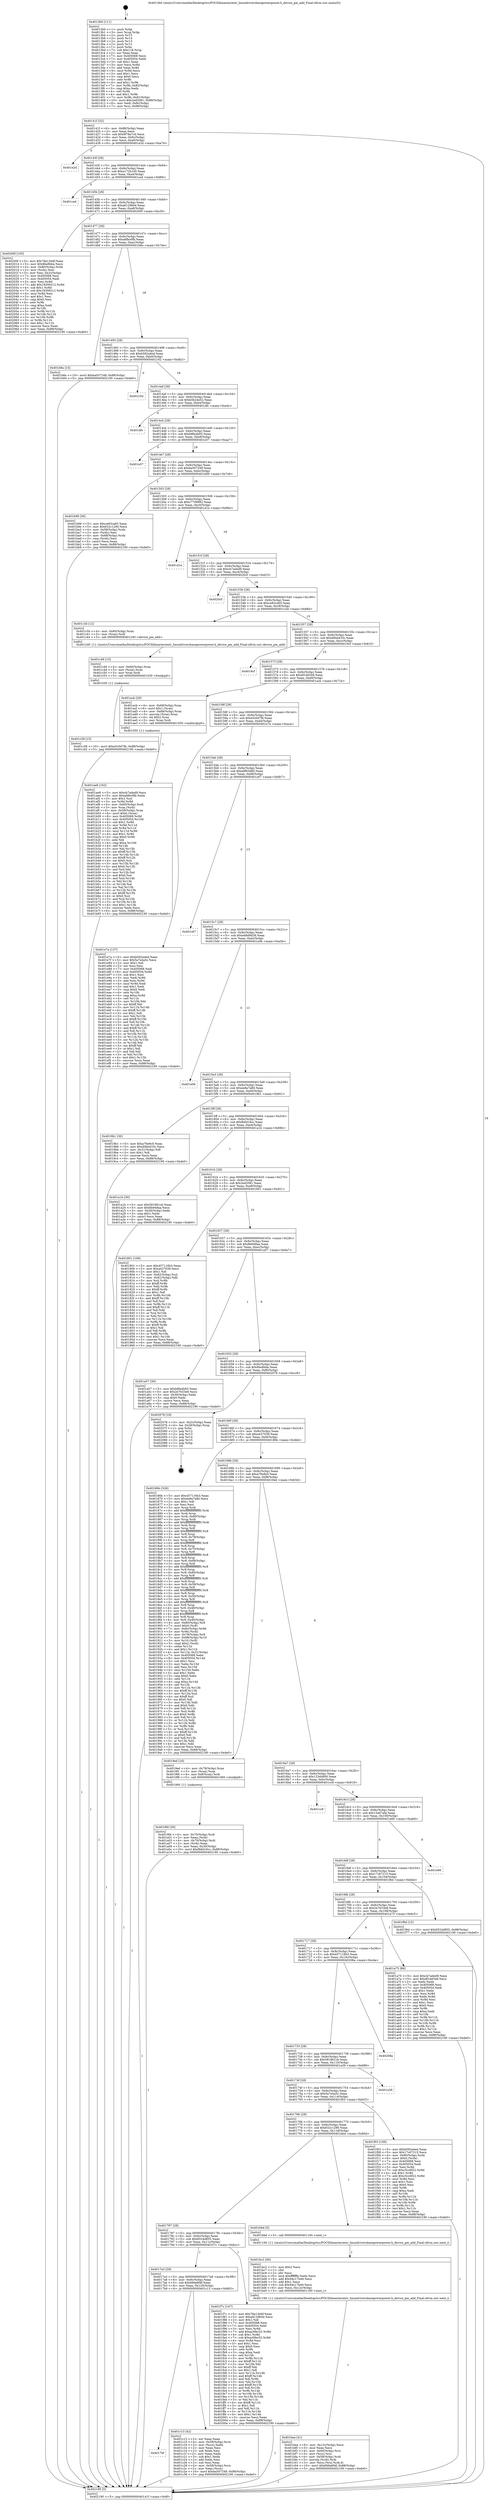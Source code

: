 digraph "0x4013b0" {
  label = "0x4013b0 (/mnt/c/Users/mathe/Desktop/tcc/POCII/binaries/extr_linuxdriversbasepowerpower.h_device_pm_add_Final-ollvm.out::main(0))"
  labelloc = "t"
  node[shape=record]

  Entry [label="",width=0.3,height=0.3,shape=circle,fillcolor=black,style=filled]
  "0x40141f" [label="{
     0x40141f [32]\l
     | [instrs]\l
     &nbsp;&nbsp;0x40141f \<+6\>: mov -0x88(%rbp),%eax\l
     &nbsp;&nbsp;0x401425 \<+2\>: mov %eax,%ecx\l
     &nbsp;&nbsp;0x401427 \<+6\>: sub $0x9f78a7cd,%ecx\l
     &nbsp;&nbsp;0x40142d \<+6\>: mov %eax,-0x9c(%rbp)\l
     &nbsp;&nbsp;0x401433 \<+6\>: mov %ecx,-0xa0(%rbp)\l
     &nbsp;&nbsp;0x401439 \<+6\>: je 0000000000401e2d \<main+0xa7d\>\l
  }"]
  "0x401e2d" [label="{
     0x401e2d\l
  }", style=dashed]
  "0x40143f" [label="{
     0x40143f [28]\l
     | [instrs]\l
     &nbsp;&nbsp;0x40143f \<+5\>: jmp 0000000000401444 \<main+0x94\>\l
     &nbsp;&nbsp;0x401444 \<+6\>: mov -0x9c(%rbp),%eax\l
     &nbsp;&nbsp;0x40144a \<+5\>: sub $0xa172b1d5,%eax\l
     &nbsp;&nbsp;0x40144f \<+6\>: mov %eax,-0xa4(%rbp)\l
     &nbsp;&nbsp;0x401455 \<+6\>: je 0000000000401ca4 \<main+0x8f4\>\l
  }"]
  Exit [label="",width=0.3,height=0.3,shape=circle,fillcolor=black,style=filled,peripheries=2]
  "0x401ca4" [label="{
     0x401ca4\l
  }", style=dashed]
  "0x40145b" [label="{
     0x40145b [28]\l
     | [instrs]\l
     &nbsp;&nbsp;0x40145b \<+5\>: jmp 0000000000401460 \<main+0xb0\>\l
     &nbsp;&nbsp;0x401460 \<+6\>: mov -0x9c(%rbp),%eax\l
     &nbsp;&nbsp;0x401466 \<+5\>: sub $0xa6129b0e,%eax\l
     &nbsp;&nbsp;0x40146b \<+6\>: mov %eax,-0xa8(%rbp)\l
     &nbsp;&nbsp;0x401471 \<+6\>: je 000000000040200f \<main+0xc5f\>\l
  }"]
  "0x401c58" [label="{
     0x401c58 [15]\l
     | [instrs]\l
     &nbsp;&nbsp;0x401c58 \<+10\>: movl $0xe5c0d7fb,-0x88(%rbp)\l
     &nbsp;&nbsp;0x401c62 \<+5\>: jmp 0000000000402190 \<main+0xde0\>\l
  }"]
  "0x40200f" [label="{
     0x40200f [105]\l
     | [instrs]\l
     &nbsp;&nbsp;0x40200f \<+5\>: mov $0x78a13d4f,%eax\l
     &nbsp;&nbsp;0x402014 \<+5\>: mov $0x8be8bbe,%ecx\l
     &nbsp;&nbsp;0x402019 \<+4\>: mov -0x80(%rbp),%rdx\l
     &nbsp;&nbsp;0x40201d \<+2\>: mov (%rdx),%esi\l
     &nbsp;&nbsp;0x40201f \<+3\>: mov %esi,-0x2c(%rbp)\l
     &nbsp;&nbsp;0x402022 \<+7\>: mov 0x405068,%esi\l
     &nbsp;&nbsp;0x402029 \<+7\>: mov 0x405054,%edi\l
     &nbsp;&nbsp;0x402030 \<+3\>: mov %esi,%r8d\l
     &nbsp;&nbsp;0x402033 \<+7\>: add $0x18309212,%r8d\l
     &nbsp;&nbsp;0x40203a \<+4\>: sub $0x1,%r8d\l
     &nbsp;&nbsp;0x40203e \<+7\>: sub $0x18309212,%r8d\l
     &nbsp;&nbsp;0x402045 \<+4\>: imul %r8d,%esi\l
     &nbsp;&nbsp;0x402049 \<+3\>: and $0x1,%esi\l
     &nbsp;&nbsp;0x40204c \<+3\>: cmp $0x0,%esi\l
     &nbsp;&nbsp;0x40204f \<+4\>: sete %r9b\l
     &nbsp;&nbsp;0x402053 \<+3\>: cmp $0xa,%edi\l
     &nbsp;&nbsp;0x402056 \<+4\>: setl %r10b\l
     &nbsp;&nbsp;0x40205a \<+3\>: mov %r9b,%r11b\l
     &nbsp;&nbsp;0x40205d \<+3\>: and %r10b,%r11b\l
     &nbsp;&nbsp;0x402060 \<+3\>: xor %r10b,%r9b\l
     &nbsp;&nbsp;0x402063 \<+3\>: or %r9b,%r11b\l
     &nbsp;&nbsp;0x402066 \<+4\>: test $0x1,%r11b\l
     &nbsp;&nbsp;0x40206a \<+3\>: cmovne %ecx,%eax\l
     &nbsp;&nbsp;0x40206d \<+6\>: mov %eax,-0x88(%rbp)\l
     &nbsp;&nbsp;0x402073 \<+5\>: jmp 0000000000402190 \<main+0xde0\>\l
  }"]
  "0x401477" [label="{
     0x401477 [28]\l
     | [instrs]\l
     &nbsp;&nbsp;0x401477 \<+5\>: jmp 000000000040147c \<main+0xcc\>\l
     &nbsp;&nbsp;0x40147c \<+6\>: mov -0x9c(%rbp),%eax\l
     &nbsp;&nbsp;0x401482 \<+5\>: sub $0xa6fbc0fb,%eax\l
     &nbsp;&nbsp;0x401487 \<+6\>: mov %eax,-0xac(%rbp)\l
     &nbsp;&nbsp;0x40148d \<+6\>: je 0000000000401b8a \<main+0x7da\>\l
  }"]
  "0x401c49" [label="{
     0x401c49 [15]\l
     | [instrs]\l
     &nbsp;&nbsp;0x401c49 \<+4\>: mov -0x60(%rbp),%rax\l
     &nbsp;&nbsp;0x401c4d \<+3\>: mov (%rax),%rax\l
     &nbsp;&nbsp;0x401c50 \<+3\>: mov %rax,%rdi\l
     &nbsp;&nbsp;0x401c53 \<+5\>: call 0000000000401030 \<free@plt\>\l
     | [calls]\l
     &nbsp;&nbsp;0x401030 \{1\} (unknown)\l
  }"]
  "0x401b8a" [label="{
     0x401b8a [15]\l
     | [instrs]\l
     &nbsp;&nbsp;0x401b8a \<+10\>: movl $0xba507249,-0x88(%rbp)\l
     &nbsp;&nbsp;0x401b94 \<+5\>: jmp 0000000000402190 \<main+0xde0\>\l
  }"]
  "0x401493" [label="{
     0x401493 [28]\l
     | [instrs]\l
     &nbsp;&nbsp;0x401493 \<+5\>: jmp 0000000000401498 \<main+0xe8\>\l
     &nbsp;&nbsp;0x401498 \<+6\>: mov -0x9c(%rbp),%eax\l
     &nbsp;&nbsp;0x40149e \<+5\>: sub $0xb592a4ed,%eax\l
     &nbsp;&nbsp;0x4014a3 \<+6\>: mov %eax,-0xb0(%rbp)\l
     &nbsp;&nbsp;0x4014a9 \<+6\>: je 0000000000402162 \<main+0xdb2\>\l
  }"]
  "0x4017bf" [label="{
     0x4017bf\l
  }", style=dashed]
  "0x402162" [label="{
     0x402162\l
  }", style=dashed]
  "0x4014af" [label="{
     0x4014af [28]\l
     | [instrs]\l
     &nbsp;&nbsp;0x4014af \<+5\>: jmp 00000000004014b4 \<main+0x104\>\l
     &nbsp;&nbsp;0x4014b4 \<+6\>: mov -0x9c(%rbp),%eax\l
     &nbsp;&nbsp;0x4014ba \<+5\>: sub $0xb5b24e52,%eax\l
     &nbsp;&nbsp;0x4014bf \<+6\>: mov %eax,-0xb4(%rbp)\l
     &nbsp;&nbsp;0x4014c5 \<+6\>: je 0000000000401dfc \<main+0xa4c\>\l
  }"]
  "0x401c13" [label="{
     0x401c13 [42]\l
     | [instrs]\l
     &nbsp;&nbsp;0x401c13 \<+2\>: xor %eax,%eax\l
     &nbsp;&nbsp;0x401c15 \<+4\>: mov -0x58(%rbp),%rcx\l
     &nbsp;&nbsp;0x401c19 \<+2\>: mov (%rcx),%edx\l
     &nbsp;&nbsp;0x401c1b \<+2\>: mov %eax,%esi\l
     &nbsp;&nbsp;0x401c1d \<+2\>: sub %edx,%esi\l
     &nbsp;&nbsp;0x401c1f \<+2\>: mov %eax,%edx\l
     &nbsp;&nbsp;0x401c21 \<+3\>: sub $0x1,%edx\l
     &nbsp;&nbsp;0x401c24 \<+2\>: add %edx,%esi\l
     &nbsp;&nbsp;0x401c26 \<+2\>: sub %esi,%eax\l
     &nbsp;&nbsp;0x401c28 \<+4\>: mov -0x58(%rbp),%rcx\l
     &nbsp;&nbsp;0x401c2c \<+2\>: mov %eax,(%rcx)\l
     &nbsp;&nbsp;0x401c2e \<+10\>: movl $0xba507249,-0x88(%rbp)\l
     &nbsp;&nbsp;0x401c38 \<+5\>: jmp 0000000000402190 \<main+0xde0\>\l
  }"]
  "0x401dfc" [label="{
     0x401dfc\l
  }", style=dashed]
  "0x4014cb" [label="{
     0x4014cb [28]\l
     | [instrs]\l
     &nbsp;&nbsp;0x4014cb \<+5\>: jmp 00000000004014d0 \<main+0x120\>\l
     &nbsp;&nbsp;0x4014d0 \<+6\>: mov -0x9c(%rbp),%eax\l
     &nbsp;&nbsp;0x4014d6 \<+5\>: sub $0xb8fa4b93,%eax\l
     &nbsp;&nbsp;0x4014db \<+6\>: mov %eax,-0xb8(%rbp)\l
     &nbsp;&nbsp;0x4014e1 \<+6\>: je 0000000000401e57 \<main+0xaa7\>\l
  }"]
  "0x4017a3" [label="{
     0x4017a3 [28]\l
     | [instrs]\l
     &nbsp;&nbsp;0x4017a3 \<+5\>: jmp 00000000004017a8 \<main+0x3f8\>\l
     &nbsp;&nbsp;0x4017a8 \<+6\>: mov -0x9c(%rbp),%eax\l
     &nbsp;&nbsp;0x4017ae \<+5\>: sub $0x666a6f4f,%eax\l
     &nbsp;&nbsp;0x4017b3 \<+6\>: mov %eax,-0x120(%rbp)\l
     &nbsp;&nbsp;0x4017b9 \<+6\>: je 0000000000401c13 \<main+0x863\>\l
  }"]
  "0x401e57" [label="{
     0x401e57\l
  }", style=dashed]
  "0x4014e7" [label="{
     0x4014e7 [28]\l
     | [instrs]\l
     &nbsp;&nbsp;0x4014e7 \<+5\>: jmp 00000000004014ec \<main+0x13c\>\l
     &nbsp;&nbsp;0x4014ec \<+6\>: mov -0x9c(%rbp),%eax\l
     &nbsp;&nbsp;0x4014f2 \<+5\>: sub $0xba507249,%eax\l
     &nbsp;&nbsp;0x4014f7 \<+6\>: mov %eax,-0xbc(%rbp)\l
     &nbsp;&nbsp;0x4014fd \<+6\>: je 0000000000401b99 \<main+0x7e9\>\l
  }"]
  "0x401f7c" [label="{
     0x401f7c [147]\l
     | [instrs]\l
     &nbsp;&nbsp;0x401f7c \<+5\>: mov $0x78a13d4f,%eax\l
     &nbsp;&nbsp;0x401f81 \<+5\>: mov $0xa6129b0e,%ecx\l
     &nbsp;&nbsp;0x401f86 \<+2\>: mov $0x1,%dl\l
     &nbsp;&nbsp;0x401f88 \<+7\>: mov 0x405068,%esi\l
     &nbsp;&nbsp;0x401f8f \<+7\>: mov 0x405054,%edi\l
     &nbsp;&nbsp;0x401f96 \<+3\>: mov %esi,%r8d\l
     &nbsp;&nbsp;0x401f99 \<+7\>: add $0xac0fec52,%r8d\l
     &nbsp;&nbsp;0x401fa0 \<+4\>: sub $0x1,%r8d\l
     &nbsp;&nbsp;0x401fa4 \<+7\>: sub $0xac0fec52,%r8d\l
     &nbsp;&nbsp;0x401fab \<+4\>: imul %r8d,%esi\l
     &nbsp;&nbsp;0x401faf \<+3\>: and $0x1,%esi\l
     &nbsp;&nbsp;0x401fb2 \<+3\>: cmp $0x0,%esi\l
     &nbsp;&nbsp;0x401fb5 \<+4\>: sete %r9b\l
     &nbsp;&nbsp;0x401fb9 \<+3\>: cmp $0xa,%edi\l
     &nbsp;&nbsp;0x401fbc \<+4\>: setl %r10b\l
     &nbsp;&nbsp;0x401fc0 \<+3\>: mov %r9b,%r11b\l
     &nbsp;&nbsp;0x401fc3 \<+4\>: xor $0xff,%r11b\l
     &nbsp;&nbsp;0x401fc7 \<+3\>: mov %r10b,%bl\l
     &nbsp;&nbsp;0x401fca \<+3\>: xor $0xff,%bl\l
     &nbsp;&nbsp;0x401fcd \<+3\>: xor $0x1,%dl\l
     &nbsp;&nbsp;0x401fd0 \<+3\>: mov %r11b,%r14b\l
     &nbsp;&nbsp;0x401fd3 \<+4\>: and $0xff,%r14b\l
     &nbsp;&nbsp;0x401fd7 \<+3\>: and %dl,%r9b\l
     &nbsp;&nbsp;0x401fda \<+3\>: mov %bl,%r15b\l
     &nbsp;&nbsp;0x401fdd \<+4\>: and $0xff,%r15b\l
     &nbsp;&nbsp;0x401fe1 \<+3\>: and %dl,%r10b\l
     &nbsp;&nbsp;0x401fe4 \<+3\>: or %r9b,%r14b\l
     &nbsp;&nbsp;0x401fe7 \<+3\>: or %r10b,%r15b\l
     &nbsp;&nbsp;0x401fea \<+3\>: xor %r15b,%r14b\l
     &nbsp;&nbsp;0x401fed \<+3\>: or %bl,%r11b\l
     &nbsp;&nbsp;0x401ff0 \<+4\>: xor $0xff,%r11b\l
     &nbsp;&nbsp;0x401ff4 \<+3\>: or $0x1,%dl\l
     &nbsp;&nbsp;0x401ff7 \<+3\>: and %dl,%r11b\l
     &nbsp;&nbsp;0x401ffa \<+3\>: or %r11b,%r14b\l
     &nbsp;&nbsp;0x401ffd \<+4\>: test $0x1,%r14b\l
     &nbsp;&nbsp;0x402001 \<+3\>: cmovne %ecx,%eax\l
     &nbsp;&nbsp;0x402004 \<+6\>: mov %eax,-0x88(%rbp)\l
     &nbsp;&nbsp;0x40200a \<+5\>: jmp 0000000000402190 \<main+0xde0\>\l
  }"]
  "0x401b99" [label="{
     0x401b99 [36]\l
     | [instrs]\l
     &nbsp;&nbsp;0x401b99 \<+5\>: mov $0xce83ca65,%eax\l
     &nbsp;&nbsp;0x401b9e \<+5\>: mov $0x632c1290,%ecx\l
     &nbsp;&nbsp;0x401ba3 \<+4\>: mov -0x58(%rbp),%rdx\l
     &nbsp;&nbsp;0x401ba7 \<+2\>: mov (%rdx),%esi\l
     &nbsp;&nbsp;0x401ba9 \<+4\>: mov -0x68(%rbp),%rdx\l
     &nbsp;&nbsp;0x401bad \<+2\>: cmp (%rdx),%esi\l
     &nbsp;&nbsp;0x401baf \<+3\>: cmovl %ecx,%eax\l
     &nbsp;&nbsp;0x401bb2 \<+6\>: mov %eax,-0x88(%rbp)\l
     &nbsp;&nbsp;0x401bb8 \<+5\>: jmp 0000000000402190 \<main+0xde0\>\l
  }"]
  "0x401503" [label="{
     0x401503 [28]\l
     | [instrs]\l
     &nbsp;&nbsp;0x401503 \<+5\>: jmp 0000000000401508 \<main+0x158\>\l
     &nbsp;&nbsp;0x401508 \<+6\>: mov -0x9c(%rbp),%eax\l
     &nbsp;&nbsp;0x40150e \<+5\>: sub $0xc7709992,%eax\l
     &nbsp;&nbsp;0x401513 \<+6\>: mov %eax,-0xc0(%rbp)\l
     &nbsp;&nbsp;0x401519 \<+6\>: je 0000000000401d1e \<main+0x96e\>\l
  }"]
  "0x401bea" [label="{
     0x401bea [41]\l
     | [instrs]\l
     &nbsp;&nbsp;0x401bea \<+6\>: mov -0x12c(%rbp),%ecx\l
     &nbsp;&nbsp;0x401bf0 \<+3\>: imul %eax,%ecx\l
     &nbsp;&nbsp;0x401bf3 \<+4\>: mov -0x60(%rbp),%rsi\l
     &nbsp;&nbsp;0x401bf7 \<+3\>: mov (%rsi),%rsi\l
     &nbsp;&nbsp;0x401bfa \<+4\>: mov -0x58(%rbp),%rdi\l
     &nbsp;&nbsp;0x401bfe \<+3\>: movslq (%rdi),%rdi\l
     &nbsp;&nbsp;0x401c01 \<+3\>: mov %ecx,(%rsi,%rdi,4)\l
     &nbsp;&nbsp;0x401c04 \<+10\>: movl $0x666a6f4f,-0x88(%rbp)\l
     &nbsp;&nbsp;0x401c0e \<+5\>: jmp 0000000000402190 \<main+0xde0\>\l
  }"]
  "0x401d1e" [label="{
     0x401d1e\l
  }", style=dashed]
  "0x40151f" [label="{
     0x40151f [28]\l
     | [instrs]\l
     &nbsp;&nbsp;0x40151f \<+5\>: jmp 0000000000401524 \<main+0x174\>\l
     &nbsp;&nbsp;0x401524 \<+6\>: mov -0x9c(%rbp),%eax\l
     &nbsp;&nbsp;0x40152a \<+5\>: sub $0xcb7aded9,%eax\l
     &nbsp;&nbsp;0x40152f \<+6\>: mov %eax,-0xc4(%rbp)\l
     &nbsp;&nbsp;0x401535 \<+6\>: je 00000000004020cf \<main+0xd1f\>\l
  }"]
  "0x401bc2" [label="{
     0x401bc2 [40]\l
     | [instrs]\l
     &nbsp;&nbsp;0x401bc2 \<+5\>: mov $0x2,%ecx\l
     &nbsp;&nbsp;0x401bc7 \<+1\>: cltd\l
     &nbsp;&nbsp;0x401bc8 \<+2\>: idiv %ecx\l
     &nbsp;&nbsp;0x401bca \<+6\>: imul $0xfffffffe,%edx,%ecx\l
     &nbsp;&nbsp;0x401bd0 \<+6\>: add $0x94c17b49,%ecx\l
     &nbsp;&nbsp;0x401bd6 \<+3\>: add $0x1,%ecx\l
     &nbsp;&nbsp;0x401bd9 \<+6\>: sub $0x94c17b49,%ecx\l
     &nbsp;&nbsp;0x401bdf \<+6\>: mov %ecx,-0x12c(%rbp)\l
     &nbsp;&nbsp;0x401be5 \<+5\>: call 0000000000401160 \<next_i\>\l
     | [calls]\l
     &nbsp;&nbsp;0x401160 \{1\} (/mnt/c/Users/mathe/Desktop/tcc/POCII/binaries/extr_linuxdriversbasepowerpower.h_device_pm_add_Final-ollvm.out::next_i)\l
  }"]
  "0x4020cf" [label="{
     0x4020cf\l
  }", style=dashed]
  "0x40153b" [label="{
     0x40153b [28]\l
     | [instrs]\l
     &nbsp;&nbsp;0x40153b \<+5\>: jmp 0000000000401540 \<main+0x190\>\l
     &nbsp;&nbsp;0x401540 \<+6\>: mov -0x9c(%rbp),%eax\l
     &nbsp;&nbsp;0x401546 \<+5\>: sub $0xce83ca65,%eax\l
     &nbsp;&nbsp;0x40154b \<+6\>: mov %eax,-0xc8(%rbp)\l
     &nbsp;&nbsp;0x401551 \<+6\>: je 0000000000401c3d \<main+0x88d\>\l
  }"]
  "0x401787" [label="{
     0x401787 [28]\l
     | [instrs]\l
     &nbsp;&nbsp;0x401787 \<+5\>: jmp 000000000040178c \<main+0x3dc\>\l
     &nbsp;&nbsp;0x40178c \<+6\>: mov -0x9c(%rbp),%eax\l
     &nbsp;&nbsp;0x401792 \<+5\>: sub $0x6524d855,%eax\l
     &nbsp;&nbsp;0x401797 \<+6\>: mov %eax,-0x11c(%rbp)\l
     &nbsp;&nbsp;0x40179d \<+6\>: je 0000000000401f7c \<main+0xbcc\>\l
  }"]
  "0x401c3d" [label="{
     0x401c3d [12]\l
     | [instrs]\l
     &nbsp;&nbsp;0x401c3d \<+4\>: mov -0x60(%rbp),%rax\l
     &nbsp;&nbsp;0x401c41 \<+3\>: mov (%rax),%rdi\l
     &nbsp;&nbsp;0x401c44 \<+5\>: call 0000000000401240 \<device_pm_add\>\l
     | [calls]\l
     &nbsp;&nbsp;0x401240 \{1\} (/mnt/c/Users/mathe/Desktop/tcc/POCII/binaries/extr_linuxdriversbasepowerpower.h_device_pm_add_Final-ollvm.out::device_pm_add)\l
  }"]
  "0x401557" [label="{
     0x401557 [28]\l
     | [instrs]\l
     &nbsp;&nbsp;0x401557 \<+5\>: jmp 000000000040155c \<main+0x1ac\>\l
     &nbsp;&nbsp;0x40155c \<+6\>: mov -0x9c(%rbp),%eax\l
     &nbsp;&nbsp;0x401562 \<+5\>: sub $0xd0bb433c,%eax\l
     &nbsp;&nbsp;0x401567 \<+6\>: mov %eax,-0xcc(%rbp)\l
     &nbsp;&nbsp;0x40156d \<+6\>: je 00000000004019cf \<main+0x61f\>\l
  }"]
  "0x401bbd" [label="{
     0x401bbd [5]\l
     | [instrs]\l
     &nbsp;&nbsp;0x401bbd \<+5\>: call 0000000000401160 \<next_i\>\l
     | [calls]\l
     &nbsp;&nbsp;0x401160 \{1\} (/mnt/c/Users/mathe/Desktop/tcc/POCII/binaries/extr_linuxdriversbasepowerpower.h_device_pm_add_Final-ollvm.out::next_i)\l
  }"]
  "0x4019cf" [label="{
     0x4019cf\l
  }", style=dashed]
  "0x401573" [label="{
     0x401573 [28]\l
     | [instrs]\l
     &nbsp;&nbsp;0x401573 \<+5\>: jmp 0000000000401578 \<main+0x1c8\>\l
     &nbsp;&nbsp;0x401578 \<+6\>: mov -0x9c(%rbp),%eax\l
     &nbsp;&nbsp;0x40157e \<+5\>: sub $0xdf1dd349,%eax\l
     &nbsp;&nbsp;0x401583 \<+6\>: mov %eax,-0xd0(%rbp)\l
     &nbsp;&nbsp;0x401589 \<+6\>: je 0000000000401acb \<main+0x71b\>\l
  }"]
  "0x40176b" [label="{
     0x40176b [28]\l
     | [instrs]\l
     &nbsp;&nbsp;0x40176b \<+5\>: jmp 0000000000401770 \<main+0x3c0\>\l
     &nbsp;&nbsp;0x401770 \<+6\>: mov -0x9c(%rbp),%eax\l
     &nbsp;&nbsp;0x401776 \<+5\>: sub $0x632c1290,%eax\l
     &nbsp;&nbsp;0x40177b \<+6\>: mov %eax,-0x118(%rbp)\l
     &nbsp;&nbsp;0x401781 \<+6\>: je 0000000000401bbd \<main+0x80d\>\l
  }"]
  "0x401acb" [label="{
     0x401acb [29]\l
     | [instrs]\l
     &nbsp;&nbsp;0x401acb \<+4\>: mov -0x68(%rbp),%rax\l
     &nbsp;&nbsp;0x401acf \<+6\>: movl $0x1,(%rax)\l
     &nbsp;&nbsp;0x401ad5 \<+4\>: mov -0x68(%rbp),%rax\l
     &nbsp;&nbsp;0x401ad9 \<+3\>: movslq (%rax),%rax\l
     &nbsp;&nbsp;0x401adc \<+4\>: shl $0x2,%rax\l
     &nbsp;&nbsp;0x401ae0 \<+3\>: mov %rax,%rdi\l
     &nbsp;&nbsp;0x401ae3 \<+5\>: call 0000000000401050 \<malloc@plt\>\l
     | [calls]\l
     &nbsp;&nbsp;0x401050 \{1\} (unknown)\l
  }"]
  "0x40158f" [label="{
     0x40158f [28]\l
     | [instrs]\l
     &nbsp;&nbsp;0x40158f \<+5\>: jmp 0000000000401594 \<main+0x1e4\>\l
     &nbsp;&nbsp;0x401594 \<+6\>: mov -0x9c(%rbp),%eax\l
     &nbsp;&nbsp;0x40159a \<+5\>: sub $0xe5c0d7fb,%eax\l
     &nbsp;&nbsp;0x40159f \<+6\>: mov %eax,-0xd4(%rbp)\l
     &nbsp;&nbsp;0x4015a5 \<+6\>: je 0000000000401e7a \<main+0xaca\>\l
  }"]
  "0x401f03" [label="{
     0x401f03 [106]\l
     | [instrs]\l
     &nbsp;&nbsp;0x401f03 \<+5\>: mov $0xb592a4ed,%eax\l
     &nbsp;&nbsp;0x401f08 \<+5\>: mov $0x17c67215,%ecx\l
     &nbsp;&nbsp;0x401f0d \<+4\>: mov -0x80(%rbp),%rdx\l
     &nbsp;&nbsp;0x401f11 \<+6\>: movl $0x0,(%rdx)\l
     &nbsp;&nbsp;0x401f17 \<+7\>: mov 0x405068,%esi\l
     &nbsp;&nbsp;0x401f1e \<+7\>: mov 0x405054,%edi\l
     &nbsp;&nbsp;0x401f25 \<+3\>: mov %esi,%r8d\l
     &nbsp;&nbsp;0x401f28 \<+7\>: sub $0xc5cc6f22,%r8d\l
     &nbsp;&nbsp;0x401f2f \<+4\>: sub $0x1,%r8d\l
     &nbsp;&nbsp;0x401f33 \<+7\>: add $0xc5cc6f22,%r8d\l
     &nbsp;&nbsp;0x401f3a \<+4\>: imul %r8d,%esi\l
     &nbsp;&nbsp;0x401f3e \<+3\>: and $0x1,%esi\l
     &nbsp;&nbsp;0x401f41 \<+3\>: cmp $0x0,%esi\l
     &nbsp;&nbsp;0x401f44 \<+4\>: sete %r9b\l
     &nbsp;&nbsp;0x401f48 \<+3\>: cmp $0xa,%edi\l
     &nbsp;&nbsp;0x401f4b \<+4\>: setl %r10b\l
     &nbsp;&nbsp;0x401f4f \<+3\>: mov %r9b,%r11b\l
     &nbsp;&nbsp;0x401f52 \<+3\>: and %r10b,%r11b\l
     &nbsp;&nbsp;0x401f55 \<+3\>: xor %r10b,%r9b\l
     &nbsp;&nbsp;0x401f58 \<+3\>: or %r9b,%r11b\l
     &nbsp;&nbsp;0x401f5b \<+4\>: test $0x1,%r11b\l
     &nbsp;&nbsp;0x401f5f \<+3\>: cmovne %ecx,%eax\l
     &nbsp;&nbsp;0x401f62 \<+6\>: mov %eax,-0x88(%rbp)\l
     &nbsp;&nbsp;0x401f68 \<+5\>: jmp 0000000000402190 \<main+0xde0\>\l
  }"]
  "0x401e7a" [label="{
     0x401e7a [137]\l
     | [instrs]\l
     &nbsp;&nbsp;0x401e7a \<+5\>: mov $0xb592a4ed,%eax\l
     &nbsp;&nbsp;0x401e7f \<+5\>: mov $0x5a7e4a5c,%ecx\l
     &nbsp;&nbsp;0x401e84 \<+2\>: mov $0x1,%dl\l
     &nbsp;&nbsp;0x401e86 \<+2\>: xor %esi,%esi\l
     &nbsp;&nbsp;0x401e88 \<+7\>: mov 0x405068,%edi\l
     &nbsp;&nbsp;0x401e8f \<+8\>: mov 0x405054,%r8d\l
     &nbsp;&nbsp;0x401e97 \<+3\>: sub $0x1,%esi\l
     &nbsp;&nbsp;0x401e9a \<+3\>: mov %edi,%r9d\l
     &nbsp;&nbsp;0x401e9d \<+3\>: add %esi,%r9d\l
     &nbsp;&nbsp;0x401ea0 \<+4\>: imul %r9d,%edi\l
     &nbsp;&nbsp;0x401ea4 \<+3\>: and $0x1,%edi\l
     &nbsp;&nbsp;0x401ea7 \<+3\>: cmp $0x0,%edi\l
     &nbsp;&nbsp;0x401eaa \<+4\>: sete %r10b\l
     &nbsp;&nbsp;0x401eae \<+4\>: cmp $0xa,%r8d\l
     &nbsp;&nbsp;0x401eb2 \<+4\>: setl %r11b\l
     &nbsp;&nbsp;0x401eb6 \<+3\>: mov %r10b,%bl\l
     &nbsp;&nbsp;0x401eb9 \<+3\>: xor $0xff,%bl\l
     &nbsp;&nbsp;0x401ebc \<+3\>: mov %r11b,%r14b\l
     &nbsp;&nbsp;0x401ebf \<+4\>: xor $0xff,%r14b\l
     &nbsp;&nbsp;0x401ec3 \<+3\>: xor $0x1,%dl\l
     &nbsp;&nbsp;0x401ec6 \<+3\>: mov %bl,%r15b\l
     &nbsp;&nbsp;0x401ec9 \<+4\>: and $0xff,%r15b\l
     &nbsp;&nbsp;0x401ecd \<+3\>: and %dl,%r10b\l
     &nbsp;&nbsp;0x401ed0 \<+3\>: mov %r14b,%r12b\l
     &nbsp;&nbsp;0x401ed3 \<+4\>: and $0xff,%r12b\l
     &nbsp;&nbsp;0x401ed7 \<+3\>: and %dl,%r11b\l
     &nbsp;&nbsp;0x401eda \<+3\>: or %r10b,%r15b\l
     &nbsp;&nbsp;0x401edd \<+3\>: or %r11b,%r12b\l
     &nbsp;&nbsp;0x401ee0 \<+3\>: xor %r12b,%r15b\l
     &nbsp;&nbsp;0x401ee3 \<+3\>: or %r14b,%bl\l
     &nbsp;&nbsp;0x401ee6 \<+3\>: xor $0xff,%bl\l
     &nbsp;&nbsp;0x401ee9 \<+3\>: or $0x1,%dl\l
     &nbsp;&nbsp;0x401eec \<+2\>: and %dl,%bl\l
     &nbsp;&nbsp;0x401eee \<+3\>: or %bl,%r15b\l
     &nbsp;&nbsp;0x401ef1 \<+4\>: test $0x1,%r15b\l
     &nbsp;&nbsp;0x401ef5 \<+3\>: cmovne %ecx,%eax\l
     &nbsp;&nbsp;0x401ef8 \<+6\>: mov %eax,-0x88(%rbp)\l
     &nbsp;&nbsp;0x401efe \<+5\>: jmp 0000000000402190 \<main+0xde0\>\l
  }"]
  "0x4015ab" [label="{
     0x4015ab [28]\l
     | [instrs]\l
     &nbsp;&nbsp;0x4015ab \<+5\>: jmp 00000000004015b0 \<main+0x200\>\l
     &nbsp;&nbsp;0x4015b0 \<+6\>: mov -0x9c(%rbp),%eax\l
     &nbsp;&nbsp;0x4015b6 \<+5\>: sub $0xe8f63d60,%eax\l
     &nbsp;&nbsp;0x4015bb \<+6\>: mov %eax,-0xd8(%rbp)\l
     &nbsp;&nbsp;0x4015c1 \<+6\>: je 0000000000401c67 \<main+0x8b7\>\l
  }"]
  "0x40174f" [label="{
     0x40174f [28]\l
     | [instrs]\l
     &nbsp;&nbsp;0x40174f \<+5\>: jmp 0000000000401754 \<main+0x3a4\>\l
     &nbsp;&nbsp;0x401754 \<+6\>: mov -0x9c(%rbp),%eax\l
     &nbsp;&nbsp;0x40175a \<+5\>: sub $0x5a7e4a5c,%eax\l
     &nbsp;&nbsp;0x40175f \<+6\>: mov %eax,-0x114(%rbp)\l
     &nbsp;&nbsp;0x401765 \<+6\>: je 0000000000401f03 \<main+0xb53\>\l
  }"]
  "0x401c67" [label="{
     0x401c67\l
  }", style=dashed]
  "0x4015c7" [label="{
     0x4015c7 [28]\l
     | [instrs]\l
     &nbsp;&nbsp;0x4015c7 \<+5\>: jmp 00000000004015cc \<main+0x21c\>\l
     &nbsp;&nbsp;0x4015cc \<+6\>: mov -0x9c(%rbp),%eax\l
     &nbsp;&nbsp;0x4015d2 \<+5\>: sub $0xeb8d9d28,%eax\l
     &nbsp;&nbsp;0x4015d7 \<+6\>: mov %eax,-0xdc(%rbp)\l
     &nbsp;&nbsp;0x4015dd \<+6\>: je 0000000000401e0b \<main+0xa5b\>\l
  }"]
  "0x401a39" [label="{
     0x401a39\l
  }", style=dashed]
  "0x401e0b" [label="{
     0x401e0b\l
  }", style=dashed]
  "0x4015e3" [label="{
     0x4015e3 [28]\l
     | [instrs]\l
     &nbsp;&nbsp;0x4015e3 \<+5\>: jmp 00000000004015e8 \<main+0x238\>\l
     &nbsp;&nbsp;0x4015e8 \<+6\>: mov -0x9c(%rbp),%eax\l
     &nbsp;&nbsp;0x4015ee \<+5\>: sub $0xee8a7a80,%eax\l
     &nbsp;&nbsp;0x4015f3 \<+6\>: mov %eax,-0xe0(%rbp)\l
     &nbsp;&nbsp;0x4015f9 \<+6\>: je 00000000004019b1 \<main+0x601\>\l
  }"]
  "0x401733" [label="{
     0x401733 [28]\l
     | [instrs]\l
     &nbsp;&nbsp;0x401733 \<+5\>: jmp 0000000000401738 \<main+0x388\>\l
     &nbsp;&nbsp;0x401738 \<+6\>: mov -0x9c(%rbp),%eax\l
     &nbsp;&nbsp;0x40173e \<+5\>: sub $0x581861cb,%eax\l
     &nbsp;&nbsp;0x401743 \<+6\>: mov %eax,-0x110(%rbp)\l
     &nbsp;&nbsp;0x401749 \<+6\>: je 0000000000401a39 \<main+0x689\>\l
  }"]
  "0x4019b1" [label="{
     0x4019b1 [30]\l
     | [instrs]\l
     &nbsp;&nbsp;0x4019b1 \<+5\>: mov $0xa76e8c0,%eax\l
     &nbsp;&nbsp;0x4019b6 \<+5\>: mov $0xd0bb433c,%ecx\l
     &nbsp;&nbsp;0x4019bb \<+3\>: mov -0x31(%rbp),%dl\l
     &nbsp;&nbsp;0x4019be \<+3\>: test $0x1,%dl\l
     &nbsp;&nbsp;0x4019c1 \<+3\>: cmovne %ecx,%eax\l
     &nbsp;&nbsp;0x4019c4 \<+6\>: mov %eax,-0x88(%rbp)\l
     &nbsp;&nbsp;0x4019ca \<+5\>: jmp 0000000000402190 \<main+0xde0\>\l
  }"]
  "0x4015ff" [label="{
     0x4015ff [28]\l
     | [instrs]\l
     &nbsp;&nbsp;0x4015ff \<+5\>: jmp 0000000000401604 \<main+0x254\>\l
     &nbsp;&nbsp;0x401604 \<+6\>: mov -0x9c(%rbp),%eax\l
     &nbsp;&nbsp;0x40160a \<+5\>: sub $0xfb6d16cc,%eax\l
     &nbsp;&nbsp;0x40160f \<+6\>: mov %eax,-0xe4(%rbp)\l
     &nbsp;&nbsp;0x401615 \<+6\>: je 0000000000401a1b \<main+0x66b\>\l
  }"]
  "0x40208a" [label="{
     0x40208a\l
  }", style=dashed]
  "0x401a1b" [label="{
     0x401a1b [30]\l
     | [instrs]\l
     &nbsp;&nbsp;0x401a1b \<+5\>: mov $0x581861cb,%eax\l
     &nbsp;&nbsp;0x401a20 \<+5\>: mov $0x8b948aa,%ecx\l
     &nbsp;&nbsp;0x401a25 \<+3\>: mov -0x30(%rbp),%edx\l
     &nbsp;&nbsp;0x401a28 \<+3\>: cmp $0x1,%edx\l
     &nbsp;&nbsp;0x401a2b \<+3\>: cmovl %ecx,%eax\l
     &nbsp;&nbsp;0x401a2e \<+6\>: mov %eax,-0x88(%rbp)\l
     &nbsp;&nbsp;0x401a34 \<+5\>: jmp 0000000000402190 \<main+0xde0\>\l
  }"]
  "0x40161b" [label="{
     0x40161b [28]\l
     | [instrs]\l
     &nbsp;&nbsp;0x40161b \<+5\>: jmp 0000000000401620 \<main+0x270\>\l
     &nbsp;&nbsp;0x401620 \<+6\>: mov -0x9c(%rbp),%eax\l
     &nbsp;&nbsp;0x401626 \<+5\>: sub $0x2ed2081,%eax\l
     &nbsp;&nbsp;0x40162b \<+6\>: mov %eax,-0xe8(%rbp)\l
     &nbsp;&nbsp;0x401631 \<+6\>: je 0000000000401801 \<main+0x451\>\l
  }"]
  "0x401ae8" [label="{
     0x401ae8 [162]\l
     | [instrs]\l
     &nbsp;&nbsp;0x401ae8 \<+5\>: mov $0xcb7aded9,%ecx\l
     &nbsp;&nbsp;0x401aed \<+5\>: mov $0xa6fbc0fb,%edx\l
     &nbsp;&nbsp;0x401af2 \<+3\>: mov $0x1,%sil\l
     &nbsp;&nbsp;0x401af5 \<+3\>: xor %r8d,%r8d\l
     &nbsp;&nbsp;0x401af8 \<+4\>: mov -0x60(%rbp),%rdi\l
     &nbsp;&nbsp;0x401afc \<+3\>: mov %rax,(%rdi)\l
     &nbsp;&nbsp;0x401aff \<+4\>: mov -0x58(%rbp),%rax\l
     &nbsp;&nbsp;0x401b03 \<+6\>: movl $0x0,(%rax)\l
     &nbsp;&nbsp;0x401b09 \<+8\>: mov 0x405068,%r9d\l
     &nbsp;&nbsp;0x401b11 \<+8\>: mov 0x405054,%r10d\l
     &nbsp;&nbsp;0x401b19 \<+4\>: sub $0x1,%r8d\l
     &nbsp;&nbsp;0x401b1d \<+3\>: mov %r9d,%r11d\l
     &nbsp;&nbsp;0x401b20 \<+3\>: add %r8d,%r11d\l
     &nbsp;&nbsp;0x401b23 \<+4\>: imul %r11d,%r9d\l
     &nbsp;&nbsp;0x401b27 \<+4\>: and $0x1,%r9d\l
     &nbsp;&nbsp;0x401b2b \<+4\>: cmp $0x0,%r9d\l
     &nbsp;&nbsp;0x401b2f \<+3\>: sete %bl\l
     &nbsp;&nbsp;0x401b32 \<+4\>: cmp $0xa,%r10d\l
     &nbsp;&nbsp;0x401b36 \<+4\>: setl %r14b\l
     &nbsp;&nbsp;0x401b3a \<+3\>: mov %bl,%r15b\l
     &nbsp;&nbsp;0x401b3d \<+4\>: xor $0xff,%r15b\l
     &nbsp;&nbsp;0x401b41 \<+3\>: mov %r14b,%r12b\l
     &nbsp;&nbsp;0x401b44 \<+4\>: xor $0xff,%r12b\l
     &nbsp;&nbsp;0x401b48 \<+4\>: xor $0x0,%sil\l
     &nbsp;&nbsp;0x401b4c \<+3\>: mov %r15b,%r13b\l
     &nbsp;&nbsp;0x401b4f \<+4\>: and $0x0,%r13b\l
     &nbsp;&nbsp;0x401b53 \<+3\>: and %sil,%bl\l
     &nbsp;&nbsp;0x401b56 \<+3\>: mov %r12b,%al\l
     &nbsp;&nbsp;0x401b59 \<+2\>: and $0x0,%al\l
     &nbsp;&nbsp;0x401b5b \<+3\>: and %sil,%r14b\l
     &nbsp;&nbsp;0x401b5e \<+3\>: or %bl,%r13b\l
     &nbsp;&nbsp;0x401b61 \<+3\>: or %r14b,%al\l
     &nbsp;&nbsp;0x401b64 \<+3\>: xor %al,%r13b\l
     &nbsp;&nbsp;0x401b67 \<+3\>: or %r12b,%r15b\l
     &nbsp;&nbsp;0x401b6a \<+4\>: xor $0xff,%r15b\l
     &nbsp;&nbsp;0x401b6e \<+4\>: or $0x0,%sil\l
     &nbsp;&nbsp;0x401b72 \<+3\>: and %sil,%r15b\l
     &nbsp;&nbsp;0x401b75 \<+3\>: or %r15b,%r13b\l
     &nbsp;&nbsp;0x401b78 \<+4\>: test $0x1,%r13b\l
     &nbsp;&nbsp;0x401b7c \<+3\>: cmovne %edx,%ecx\l
     &nbsp;&nbsp;0x401b7f \<+6\>: mov %ecx,-0x88(%rbp)\l
     &nbsp;&nbsp;0x401b85 \<+5\>: jmp 0000000000402190 \<main+0xde0\>\l
  }"]
  "0x401801" [label="{
     0x401801 [106]\l
     | [instrs]\l
     &nbsp;&nbsp;0x401801 \<+5\>: mov $0x457116b3,%eax\l
     &nbsp;&nbsp;0x401806 \<+5\>: mov $0xa437039,%ecx\l
     &nbsp;&nbsp;0x40180b \<+2\>: mov $0x1,%dl\l
     &nbsp;&nbsp;0x40180d \<+7\>: mov -0x82(%rbp),%sil\l
     &nbsp;&nbsp;0x401814 \<+7\>: mov -0x81(%rbp),%dil\l
     &nbsp;&nbsp;0x40181b \<+3\>: mov %sil,%r8b\l
     &nbsp;&nbsp;0x40181e \<+4\>: xor $0xff,%r8b\l
     &nbsp;&nbsp;0x401822 \<+3\>: mov %dil,%r9b\l
     &nbsp;&nbsp;0x401825 \<+4\>: xor $0xff,%r9b\l
     &nbsp;&nbsp;0x401829 \<+3\>: xor $0x1,%dl\l
     &nbsp;&nbsp;0x40182c \<+3\>: mov %r8b,%r10b\l
     &nbsp;&nbsp;0x40182f \<+4\>: and $0xff,%r10b\l
     &nbsp;&nbsp;0x401833 \<+3\>: and %dl,%sil\l
     &nbsp;&nbsp;0x401836 \<+3\>: mov %r9b,%r11b\l
     &nbsp;&nbsp;0x401839 \<+4\>: and $0xff,%r11b\l
     &nbsp;&nbsp;0x40183d \<+3\>: and %dl,%dil\l
     &nbsp;&nbsp;0x401840 \<+3\>: or %sil,%r10b\l
     &nbsp;&nbsp;0x401843 \<+3\>: or %dil,%r11b\l
     &nbsp;&nbsp;0x401846 \<+3\>: xor %r11b,%r10b\l
     &nbsp;&nbsp;0x401849 \<+3\>: or %r9b,%r8b\l
     &nbsp;&nbsp;0x40184c \<+4\>: xor $0xff,%r8b\l
     &nbsp;&nbsp;0x401850 \<+3\>: or $0x1,%dl\l
     &nbsp;&nbsp;0x401853 \<+3\>: and %dl,%r8b\l
     &nbsp;&nbsp;0x401856 \<+3\>: or %r8b,%r10b\l
     &nbsp;&nbsp;0x401859 \<+4\>: test $0x1,%r10b\l
     &nbsp;&nbsp;0x40185d \<+3\>: cmovne %ecx,%eax\l
     &nbsp;&nbsp;0x401860 \<+6\>: mov %eax,-0x88(%rbp)\l
     &nbsp;&nbsp;0x401866 \<+5\>: jmp 0000000000402190 \<main+0xde0\>\l
  }"]
  "0x401637" [label="{
     0x401637 [28]\l
     | [instrs]\l
     &nbsp;&nbsp;0x401637 \<+5\>: jmp 000000000040163c \<main+0x28c\>\l
     &nbsp;&nbsp;0x40163c \<+6\>: mov -0x9c(%rbp),%eax\l
     &nbsp;&nbsp;0x401642 \<+5\>: sub $0x8b948aa,%eax\l
     &nbsp;&nbsp;0x401647 \<+6\>: mov %eax,-0xec(%rbp)\l
     &nbsp;&nbsp;0x40164d \<+6\>: je 0000000000401a57 \<main+0x6a7\>\l
  }"]
  "0x402190" [label="{
     0x402190 [5]\l
     | [instrs]\l
     &nbsp;&nbsp;0x402190 \<+5\>: jmp 000000000040141f \<main+0x6f\>\l
  }"]
  "0x4013b0" [label="{
     0x4013b0 [111]\l
     | [instrs]\l
     &nbsp;&nbsp;0x4013b0 \<+1\>: push %rbp\l
     &nbsp;&nbsp;0x4013b1 \<+3\>: mov %rsp,%rbp\l
     &nbsp;&nbsp;0x4013b4 \<+2\>: push %r15\l
     &nbsp;&nbsp;0x4013b6 \<+2\>: push %r14\l
     &nbsp;&nbsp;0x4013b8 \<+2\>: push %r13\l
     &nbsp;&nbsp;0x4013ba \<+2\>: push %r12\l
     &nbsp;&nbsp;0x4013bc \<+1\>: push %rbx\l
     &nbsp;&nbsp;0x4013bd \<+7\>: sub $0x118,%rsp\l
     &nbsp;&nbsp;0x4013c4 \<+2\>: xor %eax,%eax\l
     &nbsp;&nbsp;0x4013c6 \<+7\>: mov 0x405068,%ecx\l
     &nbsp;&nbsp;0x4013cd \<+7\>: mov 0x405054,%edx\l
     &nbsp;&nbsp;0x4013d4 \<+3\>: sub $0x1,%eax\l
     &nbsp;&nbsp;0x4013d7 \<+3\>: mov %ecx,%r8d\l
     &nbsp;&nbsp;0x4013da \<+3\>: add %eax,%r8d\l
     &nbsp;&nbsp;0x4013dd \<+4\>: imul %r8d,%ecx\l
     &nbsp;&nbsp;0x4013e1 \<+3\>: and $0x1,%ecx\l
     &nbsp;&nbsp;0x4013e4 \<+3\>: cmp $0x0,%ecx\l
     &nbsp;&nbsp;0x4013e7 \<+4\>: sete %r9b\l
     &nbsp;&nbsp;0x4013eb \<+4\>: and $0x1,%r9b\l
     &nbsp;&nbsp;0x4013ef \<+7\>: mov %r9b,-0x82(%rbp)\l
     &nbsp;&nbsp;0x4013f6 \<+3\>: cmp $0xa,%edx\l
     &nbsp;&nbsp;0x4013f9 \<+4\>: setl %r9b\l
     &nbsp;&nbsp;0x4013fd \<+4\>: and $0x1,%r9b\l
     &nbsp;&nbsp;0x401401 \<+7\>: mov %r9b,-0x81(%rbp)\l
     &nbsp;&nbsp;0x401408 \<+10\>: movl $0x2ed2081,-0x88(%rbp)\l
     &nbsp;&nbsp;0x401412 \<+6\>: mov %edi,-0x8c(%rbp)\l
     &nbsp;&nbsp;0x401418 \<+7\>: mov %rsi,-0x98(%rbp)\l
  }"]
  "0x401717" [label="{
     0x401717 [28]\l
     | [instrs]\l
     &nbsp;&nbsp;0x401717 \<+5\>: jmp 000000000040171c \<main+0x36c\>\l
     &nbsp;&nbsp;0x40171c \<+6\>: mov -0x9c(%rbp),%eax\l
     &nbsp;&nbsp;0x401722 \<+5\>: sub $0x457116b3,%eax\l
     &nbsp;&nbsp;0x401727 \<+6\>: mov %eax,-0x10c(%rbp)\l
     &nbsp;&nbsp;0x40172d \<+6\>: je 000000000040208a \<main+0xcda\>\l
  }"]
  "0x401a57" [label="{
     0x401a57 [30]\l
     | [instrs]\l
     &nbsp;&nbsp;0x401a57 \<+5\>: mov $0xb8fa4b93,%eax\l
     &nbsp;&nbsp;0x401a5c \<+5\>: mov $0x2e7633e8,%ecx\l
     &nbsp;&nbsp;0x401a61 \<+3\>: mov -0x30(%rbp),%edx\l
     &nbsp;&nbsp;0x401a64 \<+3\>: cmp $0x0,%edx\l
     &nbsp;&nbsp;0x401a67 \<+3\>: cmove %ecx,%eax\l
     &nbsp;&nbsp;0x401a6a \<+6\>: mov %eax,-0x88(%rbp)\l
     &nbsp;&nbsp;0x401a70 \<+5\>: jmp 0000000000402190 \<main+0xde0\>\l
  }"]
  "0x401653" [label="{
     0x401653 [28]\l
     | [instrs]\l
     &nbsp;&nbsp;0x401653 \<+5\>: jmp 0000000000401658 \<main+0x2a8\>\l
     &nbsp;&nbsp;0x401658 \<+6\>: mov -0x9c(%rbp),%eax\l
     &nbsp;&nbsp;0x40165e \<+5\>: sub $0x8be8bbe,%eax\l
     &nbsp;&nbsp;0x401663 \<+6\>: mov %eax,-0xf0(%rbp)\l
     &nbsp;&nbsp;0x401669 \<+6\>: je 0000000000402078 \<main+0xcc8\>\l
  }"]
  "0x401a75" [label="{
     0x401a75 [86]\l
     | [instrs]\l
     &nbsp;&nbsp;0x401a75 \<+5\>: mov $0xcb7aded9,%eax\l
     &nbsp;&nbsp;0x401a7a \<+5\>: mov $0xdf1dd349,%ecx\l
     &nbsp;&nbsp;0x401a7f \<+2\>: xor %edx,%edx\l
     &nbsp;&nbsp;0x401a81 \<+7\>: mov 0x405068,%esi\l
     &nbsp;&nbsp;0x401a88 \<+7\>: mov 0x405054,%edi\l
     &nbsp;&nbsp;0x401a8f \<+3\>: sub $0x1,%edx\l
     &nbsp;&nbsp;0x401a92 \<+3\>: mov %esi,%r8d\l
     &nbsp;&nbsp;0x401a95 \<+3\>: add %edx,%r8d\l
     &nbsp;&nbsp;0x401a98 \<+4\>: imul %r8d,%esi\l
     &nbsp;&nbsp;0x401a9c \<+3\>: and $0x1,%esi\l
     &nbsp;&nbsp;0x401a9f \<+3\>: cmp $0x0,%esi\l
     &nbsp;&nbsp;0x401aa2 \<+4\>: sete %r9b\l
     &nbsp;&nbsp;0x401aa6 \<+3\>: cmp $0xa,%edi\l
     &nbsp;&nbsp;0x401aa9 \<+4\>: setl %r10b\l
     &nbsp;&nbsp;0x401aad \<+3\>: mov %r9b,%r11b\l
     &nbsp;&nbsp;0x401ab0 \<+3\>: and %r10b,%r11b\l
     &nbsp;&nbsp;0x401ab3 \<+3\>: xor %r10b,%r9b\l
     &nbsp;&nbsp;0x401ab6 \<+3\>: or %r9b,%r11b\l
     &nbsp;&nbsp;0x401ab9 \<+4\>: test $0x1,%r11b\l
     &nbsp;&nbsp;0x401abd \<+3\>: cmovne %ecx,%eax\l
     &nbsp;&nbsp;0x401ac0 \<+6\>: mov %eax,-0x88(%rbp)\l
     &nbsp;&nbsp;0x401ac6 \<+5\>: jmp 0000000000402190 \<main+0xde0\>\l
  }"]
  "0x402078" [label="{
     0x402078 [18]\l
     | [instrs]\l
     &nbsp;&nbsp;0x402078 \<+3\>: mov -0x2c(%rbp),%eax\l
     &nbsp;&nbsp;0x40207b \<+4\>: lea -0x28(%rbp),%rsp\l
     &nbsp;&nbsp;0x40207f \<+1\>: pop %rbx\l
     &nbsp;&nbsp;0x402080 \<+2\>: pop %r12\l
     &nbsp;&nbsp;0x402082 \<+2\>: pop %r13\l
     &nbsp;&nbsp;0x402084 \<+2\>: pop %r14\l
     &nbsp;&nbsp;0x402086 \<+2\>: pop %r15\l
     &nbsp;&nbsp;0x402088 \<+1\>: pop %rbp\l
     &nbsp;&nbsp;0x402089 \<+1\>: ret\l
  }"]
  "0x40166f" [label="{
     0x40166f [28]\l
     | [instrs]\l
     &nbsp;&nbsp;0x40166f \<+5\>: jmp 0000000000401674 \<main+0x2c4\>\l
     &nbsp;&nbsp;0x401674 \<+6\>: mov -0x9c(%rbp),%eax\l
     &nbsp;&nbsp;0x40167a \<+5\>: sub $0xa437039,%eax\l
     &nbsp;&nbsp;0x40167f \<+6\>: mov %eax,-0xf4(%rbp)\l
     &nbsp;&nbsp;0x401685 \<+6\>: je 000000000040186b \<main+0x4bb\>\l
  }"]
  "0x4016fb" [label="{
     0x4016fb [28]\l
     | [instrs]\l
     &nbsp;&nbsp;0x4016fb \<+5\>: jmp 0000000000401700 \<main+0x350\>\l
     &nbsp;&nbsp;0x401700 \<+6\>: mov -0x9c(%rbp),%eax\l
     &nbsp;&nbsp;0x401706 \<+5\>: sub $0x2e7633e8,%eax\l
     &nbsp;&nbsp;0x40170b \<+6\>: mov %eax,-0x108(%rbp)\l
     &nbsp;&nbsp;0x401711 \<+6\>: je 0000000000401a75 \<main+0x6c5\>\l
  }"]
  "0x40186b" [label="{
     0x40186b [326]\l
     | [instrs]\l
     &nbsp;&nbsp;0x40186b \<+5\>: mov $0x457116b3,%eax\l
     &nbsp;&nbsp;0x401870 \<+5\>: mov $0xee8a7a80,%ecx\l
     &nbsp;&nbsp;0x401875 \<+2\>: mov $0x1,%dl\l
     &nbsp;&nbsp;0x401877 \<+2\>: xor %esi,%esi\l
     &nbsp;&nbsp;0x401879 \<+3\>: mov %rsp,%rdi\l
     &nbsp;&nbsp;0x40187c \<+4\>: add $0xfffffffffffffff0,%rdi\l
     &nbsp;&nbsp;0x401880 \<+3\>: mov %rdi,%rsp\l
     &nbsp;&nbsp;0x401883 \<+4\>: mov %rdi,-0x80(%rbp)\l
     &nbsp;&nbsp;0x401887 \<+3\>: mov %rsp,%rdi\l
     &nbsp;&nbsp;0x40188a \<+4\>: add $0xfffffffffffffff0,%rdi\l
     &nbsp;&nbsp;0x40188e \<+3\>: mov %rdi,%rsp\l
     &nbsp;&nbsp;0x401891 \<+3\>: mov %rsp,%r8\l
     &nbsp;&nbsp;0x401894 \<+4\>: add $0xfffffffffffffff0,%r8\l
     &nbsp;&nbsp;0x401898 \<+3\>: mov %r8,%rsp\l
     &nbsp;&nbsp;0x40189b \<+4\>: mov %r8,-0x78(%rbp)\l
     &nbsp;&nbsp;0x40189f \<+3\>: mov %rsp,%r8\l
     &nbsp;&nbsp;0x4018a2 \<+4\>: add $0xfffffffffffffff0,%r8\l
     &nbsp;&nbsp;0x4018a6 \<+3\>: mov %r8,%rsp\l
     &nbsp;&nbsp;0x4018a9 \<+4\>: mov %r8,-0x70(%rbp)\l
     &nbsp;&nbsp;0x4018ad \<+3\>: mov %rsp,%r8\l
     &nbsp;&nbsp;0x4018b0 \<+4\>: add $0xfffffffffffffff0,%r8\l
     &nbsp;&nbsp;0x4018b4 \<+3\>: mov %r8,%rsp\l
     &nbsp;&nbsp;0x4018b7 \<+4\>: mov %r8,-0x68(%rbp)\l
     &nbsp;&nbsp;0x4018bb \<+3\>: mov %rsp,%r8\l
     &nbsp;&nbsp;0x4018be \<+4\>: add $0xfffffffffffffff0,%r8\l
     &nbsp;&nbsp;0x4018c2 \<+3\>: mov %r8,%rsp\l
     &nbsp;&nbsp;0x4018c5 \<+4\>: mov %r8,-0x60(%rbp)\l
     &nbsp;&nbsp;0x4018c9 \<+3\>: mov %rsp,%r8\l
     &nbsp;&nbsp;0x4018cc \<+4\>: add $0xfffffffffffffff0,%r8\l
     &nbsp;&nbsp;0x4018d0 \<+3\>: mov %r8,%rsp\l
     &nbsp;&nbsp;0x4018d3 \<+4\>: mov %r8,-0x58(%rbp)\l
     &nbsp;&nbsp;0x4018d7 \<+3\>: mov %rsp,%r8\l
     &nbsp;&nbsp;0x4018da \<+4\>: add $0xfffffffffffffff0,%r8\l
     &nbsp;&nbsp;0x4018de \<+3\>: mov %r8,%rsp\l
     &nbsp;&nbsp;0x4018e1 \<+4\>: mov %r8,-0x50(%rbp)\l
     &nbsp;&nbsp;0x4018e5 \<+3\>: mov %rsp,%r8\l
     &nbsp;&nbsp;0x4018e8 \<+4\>: add $0xfffffffffffffff0,%r8\l
     &nbsp;&nbsp;0x4018ec \<+3\>: mov %r8,%rsp\l
     &nbsp;&nbsp;0x4018ef \<+4\>: mov %r8,-0x48(%rbp)\l
     &nbsp;&nbsp;0x4018f3 \<+3\>: mov %rsp,%r8\l
     &nbsp;&nbsp;0x4018f6 \<+4\>: add $0xfffffffffffffff0,%r8\l
     &nbsp;&nbsp;0x4018fa \<+3\>: mov %r8,%rsp\l
     &nbsp;&nbsp;0x4018fd \<+4\>: mov %r8,-0x40(%rbp)\l
     &nbsp;&nbsp;0x401901 \<+4\>: mov -0x80(%rbp),%r8\l
     &nbsp;&nbsp;0x401905 \<+7\>: movl $0x0,(%r8)\l
     &nbsp;&nbsp;0x40190c \<+7\>: mov -0x8c(%rbp),%r9d\l
     &nbsp;&nbsp;0x401913 \<+3\>: mov %r9d,(%rdi)\l
     &nbsp;&nbsp;0x401916 \<+4\>: mov -0x78(%rbp),%r8\l
     &nbsp;&nbsp;0x40191a \<+7\>: mov -0x98(%rbp),%r10\l
     &nbsp;&nbsp;0x401921 \<+3\>: mov %r10,(%r8)\l
     &nbsp;&nbsp;0x401924 \<+3\>: cmpl $0x2,(%rdi)\l
     &nbsp;&nbsp;0x401927 \<+4\>: setne %r11b\l
     &nbsp;&nbsp;0x40192b \<+4\>: and $0x1,%r11b\l
     &nbsp;&nbsp;0x40192f \<+4\>: mov %r11b,-0x31(%rbp)\l
     &nbsp;&nbsp;0x401933 \<+7\>: mov 0x405068,%ebx\l
     &nbsp;&nbsp;0x40193a \<+8\>: mov 0x405054,%r14d\l
     &nbsp;&nbsp;0x401942 \<+3\>: sub $0x1,%esi\l
     &nbsp;&nbsp;0x401945 \<+3\>: mov %ebx,%r15d\l
     &nbsp;&nbsp;0x401948 \<+3\>: add %esi,%r15d\l
     &nbsp;&nbsp;0x40194b \<+4\>: imul %r15d,%ebx\l
     &nbsp;&nbsp;0x40194f \<+3\>: and $0x1,%ebx\l
     &nbsp;&nbsp;0x401952 \<+3\>: cmp $0x0,%ebx\l
     &nbsp;&nbsp;0x401955 \<+4\>: sete %r11b\l
     &nbsp;&nbsp;0x401959 \<+4\>: cmp $0xa,%r14d\l
     &nbsp;&nbsp;0x40195d \<+4\>: setl %r12b\l
     &nbsp;&nbsp;0x401961 \<+3\>: mov %r11b,%r13b\l
     &nbsp;&nbsp;0x401964 \<+4\>: xor $0xff,%r13b\l
     &nbsp;&nbsp;0x401968 \<+3\>: mov %r12b,%sil\l
     &nbsp;&nbsp;0x40196b \<+4\>: xor $0xff,%sil\l
     &nbsp;&nbsp;0x40196f \<+3\>: xor $0x0,%dl\l
     &nbsp;&nbsp;0x401972 \<+3\>: mov %r13b,%dil\l
     &nbsp;&nbsp;0x401975 \<+4\>: and $0x0,%dil\l
     &nbsp;&nbsp;0x401979 \<+3\>: and %dl,%r11b\l
     &nbsp;&nbsp;0x40197c \<+3\>: mov %sil,%r8b\l
     &nbsp;&nbsp;0x40197f \<+4\>: and $0x0,%r8b\l
     &nbsp;&nbsp;0x401983 \<+3\>: and %dl,%r12b\l
     &nbsp;&nbsp;0x401986 \<+3\>: or %r11b,%dil\l
     &nbsp;&nbsp;0x401989 \<+3\>: or %r12b,%r8b\l
     &nbsp;&nbsp;0x40198c \<+3\>: xor %r8b,%dil\l
     &nbsp;&nbsp;0x40198f \<+3\>: or %sil,%r13b\l
     &nbsp;&nbsp;0x401992 \<+4\>: xor $0xff,%r13b\l
     &nbsp;&nbsp;0x401996 \<+3\>: or $0x0,%dl\l
     &nbsp;&nbsp;0x401999 \<+3\>: and %dl,%r13b\l
     &nbsp;&nbsp;0x40199c \<+3\>: or %r13b,%dil\l
     &nbsp;&nbsp;0x40199f \<+4\>: test $0x1,%dil\l
     &nbsp;&nbsp;0x4019a3 \<+3\>: cmovne %ecx,%eax\l
     &nbsp;&nbsp;0x4019a6 \<+6\>: mov %eax,-0x88(%rbp)\l
     &nbsp;&nbsp;0x4019ac \<+5\>: jmp 0000000000402190 \<main+0xde0\>\l
  }"]
  "0x40168b" [label="{
     0x40168b [28]\l
     | [instrs]\l
     &nbsp;&nbsp;0x40168b \<+5\>: jmp 0000000000401690 \<main+0x2e0\>\l
     &nbsp;&nbsp;0x401690 \<+6\>: mov -0x9c(%rbp),%eax\l
     &nbsp;&nbsp;0x401696 \<+5\>: sub $0xa76e8c0,%eax\l
     &nbsp;&nbsp;0x40169b \<+6\>: mov %eax,-0xf8(%rbp)\l
     &nbsp;&nbsp;0x4016a1 \<+6\>: je 00000000004019ed \<main+0x63d\>\l
  }"]
  "0x401f6d" [label="{
     0x401f6d [15]\l
     | [instrs]\l
     &nbsp;&nbsp;0x401f6d \<+10\>: movl $0x6524d855,-0x88(%rbp)\l
     &nbsp;&nbsp;0x401f77 \<+5\>: jmp 0000000000402190 \<main+0xde0\>\l
  }"]
  "0x4016df" [label="{
     0x4016df [28]\l
     | [instrs]\l
     &nbsp;&nbsp;0x4016df \<+5\>: jmp 00000000004016e4 \<main+0x334\>\l
     &nbsp;&nbsp;0x4016e4 \<+6\>: mov -0x9c(%rbp),%eax\l
     &nbsp;&nbsp;0x4016ea \<+5\>: sub $0x17c67215,%eax\l
     &nbsp;&nbsp;0x4016ef \<+6\>: mov %eax,-0x104(%rbp)\l
     &nbsp;&nbsp;0x4016f5 \<+6\>: je 0000000000401f6d \<main+0xbbd\>\l
  }"]
  "0x4019ed" [label="{
     0x4019ed [16]\l
     | [instrs]\l
     &nbsp;&nbsp;0x4019ed \<+4\>: mov -0x78(%rbp),%rax\l
     &nbsp;&nbsp;0x4019f1 \<+3\>: mov (%rax),%rax\l
     &nbsp;&nbsp;0x4019f4 \<+4\>: mov 0x8(%rax),%rdi\l
     &nbsp;&nbsp;0x4019f8 \<+5\>: call 0000000000401060 \<atoi@plt\>\l
     | [calls]\l
     &nbsp;&nbsp;0x401060 \{1\} (unknown)\l
  }"]
  "0x4016a7" [label="{
     0x4016a7 [28]\l
     | [instrs]\l
     &nbsp;&nbsp;0x4016a7 \<+5\>: jmp 00000000004016ac \<main+0x2fc\>\l
     &nbsp;&nbsp;0x4016ac \<+6\>: mov -0x9c(%rbp),%eax\l
     &nbsp;&nbsp;0x4016b2 \<+5\>: sub $0x123d4900,%eax\l
     &nbsp;&nbsp;0x4016b7 \<+6\>: mov %eax,-0xfc(%rbp)\l
     &nbsp;&nbsp;0x4016bd \<+6\>: je 0000000000401cc8 \<main+0x918\>\l
  }"]
  "0x4019fd" [label="{
     0x4019fd [30]\l
     | [instrs]\l
     &nbsp;&nbsp;0x4019fd \<+4\>: mov -0x70(%rbp),%rdi\l
     &nbsp;&nbsp;0x401a01 \<+2\>: mov %eax,(%rdi)\l
     &nbsp;&nbsp;0x401a03 \<+4\>: mov -0x70(%rbp),%rdi\l
     &nbsp;&nbsp;0x401a07 \<+2\>: mov (%rdi),%eax\l
     &nbsp;&nbsp;0x401a09 \<+3\>: mov %eax,-0x30(%rbp)\l
     &nbsp;&nbsp;0x401a0c \<+10\>: movl $0xfb6d16cc,-0x88(%rbp)\l
     &nbsp;&nbsp;0x401a16 \<+5\>: jmp 0000000000402190 \<main+0xde0\>\l
  }"]
  "0x401e66" [label="{
     0x401e66\l
  }", style=dashed]
  "0x401cc8" [label="{
     0x401cc8\l
  }", style=dashed]
  "0x4016c3" [label="{
     0x4016c3 [28]\l
     | [instrs]\l
     &nbsp;&nbsp;0x4016c3 \<+5\>: jmp 00000000004016c8 \<main+0x318\>\l
     &nbsp;&nbsp;0x4016c8 \<+6\>: mov -0x9c(%rbp),%eax\l
     &nbsp;&nbsp;0x4016ce \<+5\>: sub $0x15a67afa,%eax\l
     &nbsp;&nbsp;0x4016d3 \<+6\>: mov %eax,-0x100(%rbp)\l
     &nbsp;&nbsp;0x4016d9 \<+6\>: je 0000000000401e66 \<main+0xab6\>\l
  }"]
  Entry -> "0x4013b0" [label=" 1"]
  "0x40141f" -> "0x401e2d" [label=" 0"]
  "0x40141f" -> "0x40143f" [label=" 20"]
  "0x402078" -> Exit [label=" 1"]
  "0x40143f" -> "0x401ca4" [label=" 0"]
  "0x40143f" -> "0x40145b" [label=" 20"]
  "0x40200f" -> "0x402190" [label=" 1"]
  "0x40145b" -> "0x40200f" [label=" 1"]
  "0x40145b" -> "0x401477" [label=" 19"]
  "0x401f7c" -> "0x402190" [label=" 1"]
  "0x401477" -> "0x401b8a" [label=" 1"]
  "0x401477" -> "0x401493" [label=" 18"]
  "0x401f6d" -> "0x402190" [label=" 1"]
  "0x401493" -> "0x402162" [label=" 0"]
  "0x401493" -> "0x4014af" [label=" 18"]
  "0x401f03" -> "0x402190" [label=" 1"]
  "0x4014af" -> "0x401dfc" [label=" 0"]
  "0x4014af" -> "0x4014cb" [label=" 18"]
  "0x401e7a" -> "0x402190" [label=" 1"]
  "0x4014cb" -> "0x401e57" [label=" 0"]
  "0x4014cb" -> "0x4014e7" [label=" 18"]
  "0x401c49" -> "0x401c58" [label=" 1"]
  "0x4014e7" -> "0x401b99" [label=" 2"]
  "0x4014e7" -> "0x401503" [label=" 16"]
  "0x401c3d" -> "0x401c49" [label=" 1"]
  "0x401503" -> "0x401d1e" [label=" 0"]
  "0x401503" -> "0x40151f" [label=" 16"]
  "0x4017a3" -> "0x4017bf" [label=" 0"]
  "0x40151f" -> "0x4020cf" [label=" 0"]
  "0x40151f" -> "0x40153b" [label=" 16"]
  "0x4017a3" -> "0x401c13" [label=" 1"]
  "0x40153b" -> "0x401c3d" [label=" 1"]
  "0x40153b" -> "0x401557" [label=" 15"]
  "0x401c58" -> "0x402190" [label=" 1"]
  "0x401557" -> "0x4019cf" [label=" 0"]
  "0x401557" -> "0x401573" [label=" 15"]
  "0x401787" -> "0x4017a3" [label=" 1"]
  "0x401573" -> "0x401acb" [label=" 1"]
  "0x401573" -> "0x40158f" [label=" 14"]
  "0x401c13" -> "0x402190" [label=" 1"]
  "0x40158f" -> "0x401e7a" [label=" 1"]
  "0x40158f" -> "0x4015ab" [label=" 13"]
  "0x401bea" -> "0x402190" [label=" 1"]
  "0x4015ab" -> "0x401c67" [label=" 0"]
  "0x4015ab" -> "0x4015c7" [label=" 13"]
  "0x401bbd" -> "0x401bc2" [label=" 1"]
  "0x4015c7" -> "0x401e0b" [label=" 0"]
  "0x4015c7" -> "0x4015e3" [label=" 13"]
  "0x40176b" -> "0x401787" [label=" 2"]
  "0x4015e3" -> "0x4019b1" [label=" 1"]
  "0x4015e3" -> "0x4015ff" [label=" 12"]
  "0x401787" -> "0x401f7c" [label=" 1"]
  "0x4015ff" -> "0x401a1b" [label=" 1"]
  "0x4015ff" -> "0x40161b" [label=" 11"]
  "0x40174f" -> "0x40176b" [label=" 3"]
  "0x40161b" -> "0x401801" [label=" 1"]
  "0x40161b" -> "0x401637" [label=" 10"]
  "0x401801" -> "0x402190" [label=" 1"]
  "0x4013b0" -> "0x40141f" [label=" 1"]
  "0x402190" -> "0x40141f" [label=" 19"]
  "0x401bc2" -> "0x401bea" [label=" 1"]
  "0x401637" -> "0x401a57" [label=" 1"]
  "0x401637" -> "0x401653" [label=" 9"]
  "0x401733" -> "0x40174f" [label=" 4"]
  "0x401653" -> "0x402078" [label=" 1"]
  "0x401653" -> "0x40166f" [label=" 8"]
  "0x401733" -> "0x401a39" [label=" 0"]
  "0x40166f" -> "0x40186b" [label=" 1"]
  "0x40166f" -> "0x40168b" [label=" 7"]
  "0x401717" -> "0x401733" [label=" 4"]
  "0x40186b" -> "0x402190" [label=" 1"]
  "0x4019b1" -> "0x402190" [label=" 1"]
  "0x401717" -> "0x40208a" [label=" 0"]
  "0x40168b" -> "0x4019ed" [label=" 1"]
  "0x40168b" -> "0x4016a7" [label=" 6"]
  "0x4019ed" -> "0x4019fd" [label=" 1"]
  "0x4019fd" -> "0x402190" [label=" 1"]
  "0x401a1b" -> "0x402190" [label=" 1"]
  "0x401a57" -> "0x402190" [label=" 1"]
  "0x401b99" -> "0x402190" [label=" 2"]
  "0x4016a7" -> "0x401cc8" [label=" 0"]
  "0x4016a7" -> "0x4016c3" [label=" 6"]
  "0x401b8a" -> "0x402190" [label=" 1"]
  "0x4016c3" -> "0x401e66" [label=" 0"]
  "0x4016c3" -> "0x4016df" [label=" 6"]
  "0x40174f" -> "0x401f03" [label=" 1"]
  "0x4016df" -> "0x401f6d" [label=" 1"]
  "0x4016df" -> "0x4016fb" [label=" 5"]
  "0x40176b" -> "0x401bbd" [label=" 1"]
  "0x4016fb" -> "0x401a75" [label=" 1"]
  "0x4016fb" -> "0x401717" [label=" 4"]
  "0x401a75" -> "0x402190" [label=" 1"]
  "0x401acb" -> "0x401ae8" [label=" 1"]
  "0x401ae8" -> "0x402190" [label=" 1"]
}
